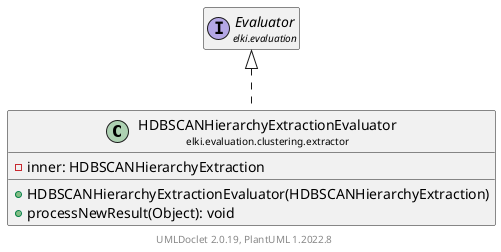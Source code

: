 @startuml
    remove .*\.(Instance|Par|Parameterizer|Factory)$
    set namespaceSeparator none
    hide empty fields
    hide empty methods

    class "<size:14>HDBSCANHierarchyExtractionEvaluator\n<size:10>elki.evaluation.clustering.extractor" as elki.evaluation.clustering.extractor.HDBSCANHierarchyExtractionEvaluator [[HDBSCANHierarchyExtractionEvaluator.html]] {
        -inner: HDBSCANHierarchyExtraction
        +HDBSCANHierarchyExtractionEvaluator(HDBSCANHierarchyExtraction)
        +processNewResult(Object): void
    }

    interface "<size:14>Evaluator\n<size:10>elki.evaluation" as elki.evaluation.Evaluator [[../../Evaluator.html]]
    class "<size:14>HDBSCANHierarchyExtractionEvaluator.Par\n<size:10>elki.evaluation.clustering.extractor" as elki.evaluation.clustering.extractor.HDBSCANHierarchyExtractionEvaluator.Par [[HDBSCANHierarchyExtractionEvaluator.Par.html]]

    elki.evaluation.Evaluator <|.. elki.evaluation.clustering.extractor.HDBSCANHierarchyExtractionEvaluator
    elki.evaluation.clustering.extractor.HDBSCANHierarchyExtractionEvaluator +-- elki.evaluation.clustering.extractor.HDBSCANHierarchyExtractionEvaluator.Par

    center footer UMLDoclet 2.0.19, PlantUML 1.2022.8
@enduml
